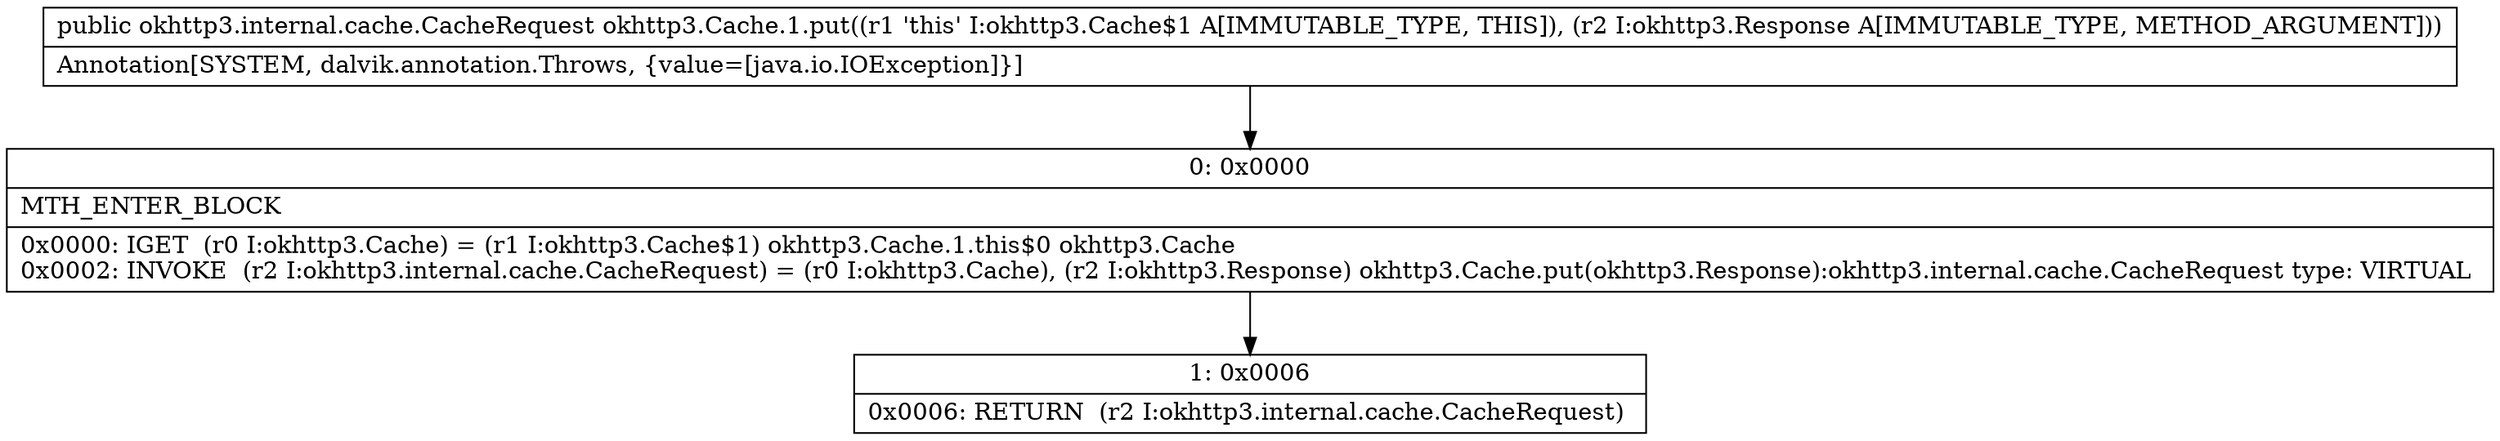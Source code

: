 digraph "CFG forokhttp3.Cache.1.put(Lokhttp3\/Response;)Lokhttp3\/internal\/cache\/CacheRequest;" {
Node_0 [shape=record,label="{0\:\ 0x0000|MTH_ENTER_BLOCK\l|0x0000: IGET  (r0 I:okhttp3.Cache) = (r1 I:okhttp3.Cache$1) okhttp3.Cache.1.this$0 okhttp3.Cache \l0x0002: INVOKE  (r2 I:okhttp3.internal.cache.CacheRequest) = (r0 I:okhttp3.Cache), (r2 I:okhttp3.Response) okhttp3.Cache.put(okhttp3.Response):okhttp3.internal.cache.CacheRequest type: VIRTUAL \l}"];
Node_1 [shape=record,label="{1\:\ 0x0006|0x0006: RETURN  (r2 I:okhttp3.internal.cache.CacheRequest) \l}"];
MethodNode[shape=record,label="{public okhttp3.internal.cache.CacheRequest okhttp3.Cache.1.put((r1 'this' I:okhttp3.Cache$1 A[IMMUTABLE_TYPE, THIS]), (r2 I:okhttp3.Response A[IMMUTABLE_TYPE, METHOD_ARGUMENT]))  | Annotation[SYSTEM, dalvik.annotation.Throws, \{value=[java.io.IOException]\}]\l}"];
MethodNode -> Node_0;
Node_0 -> Node_1;
}

